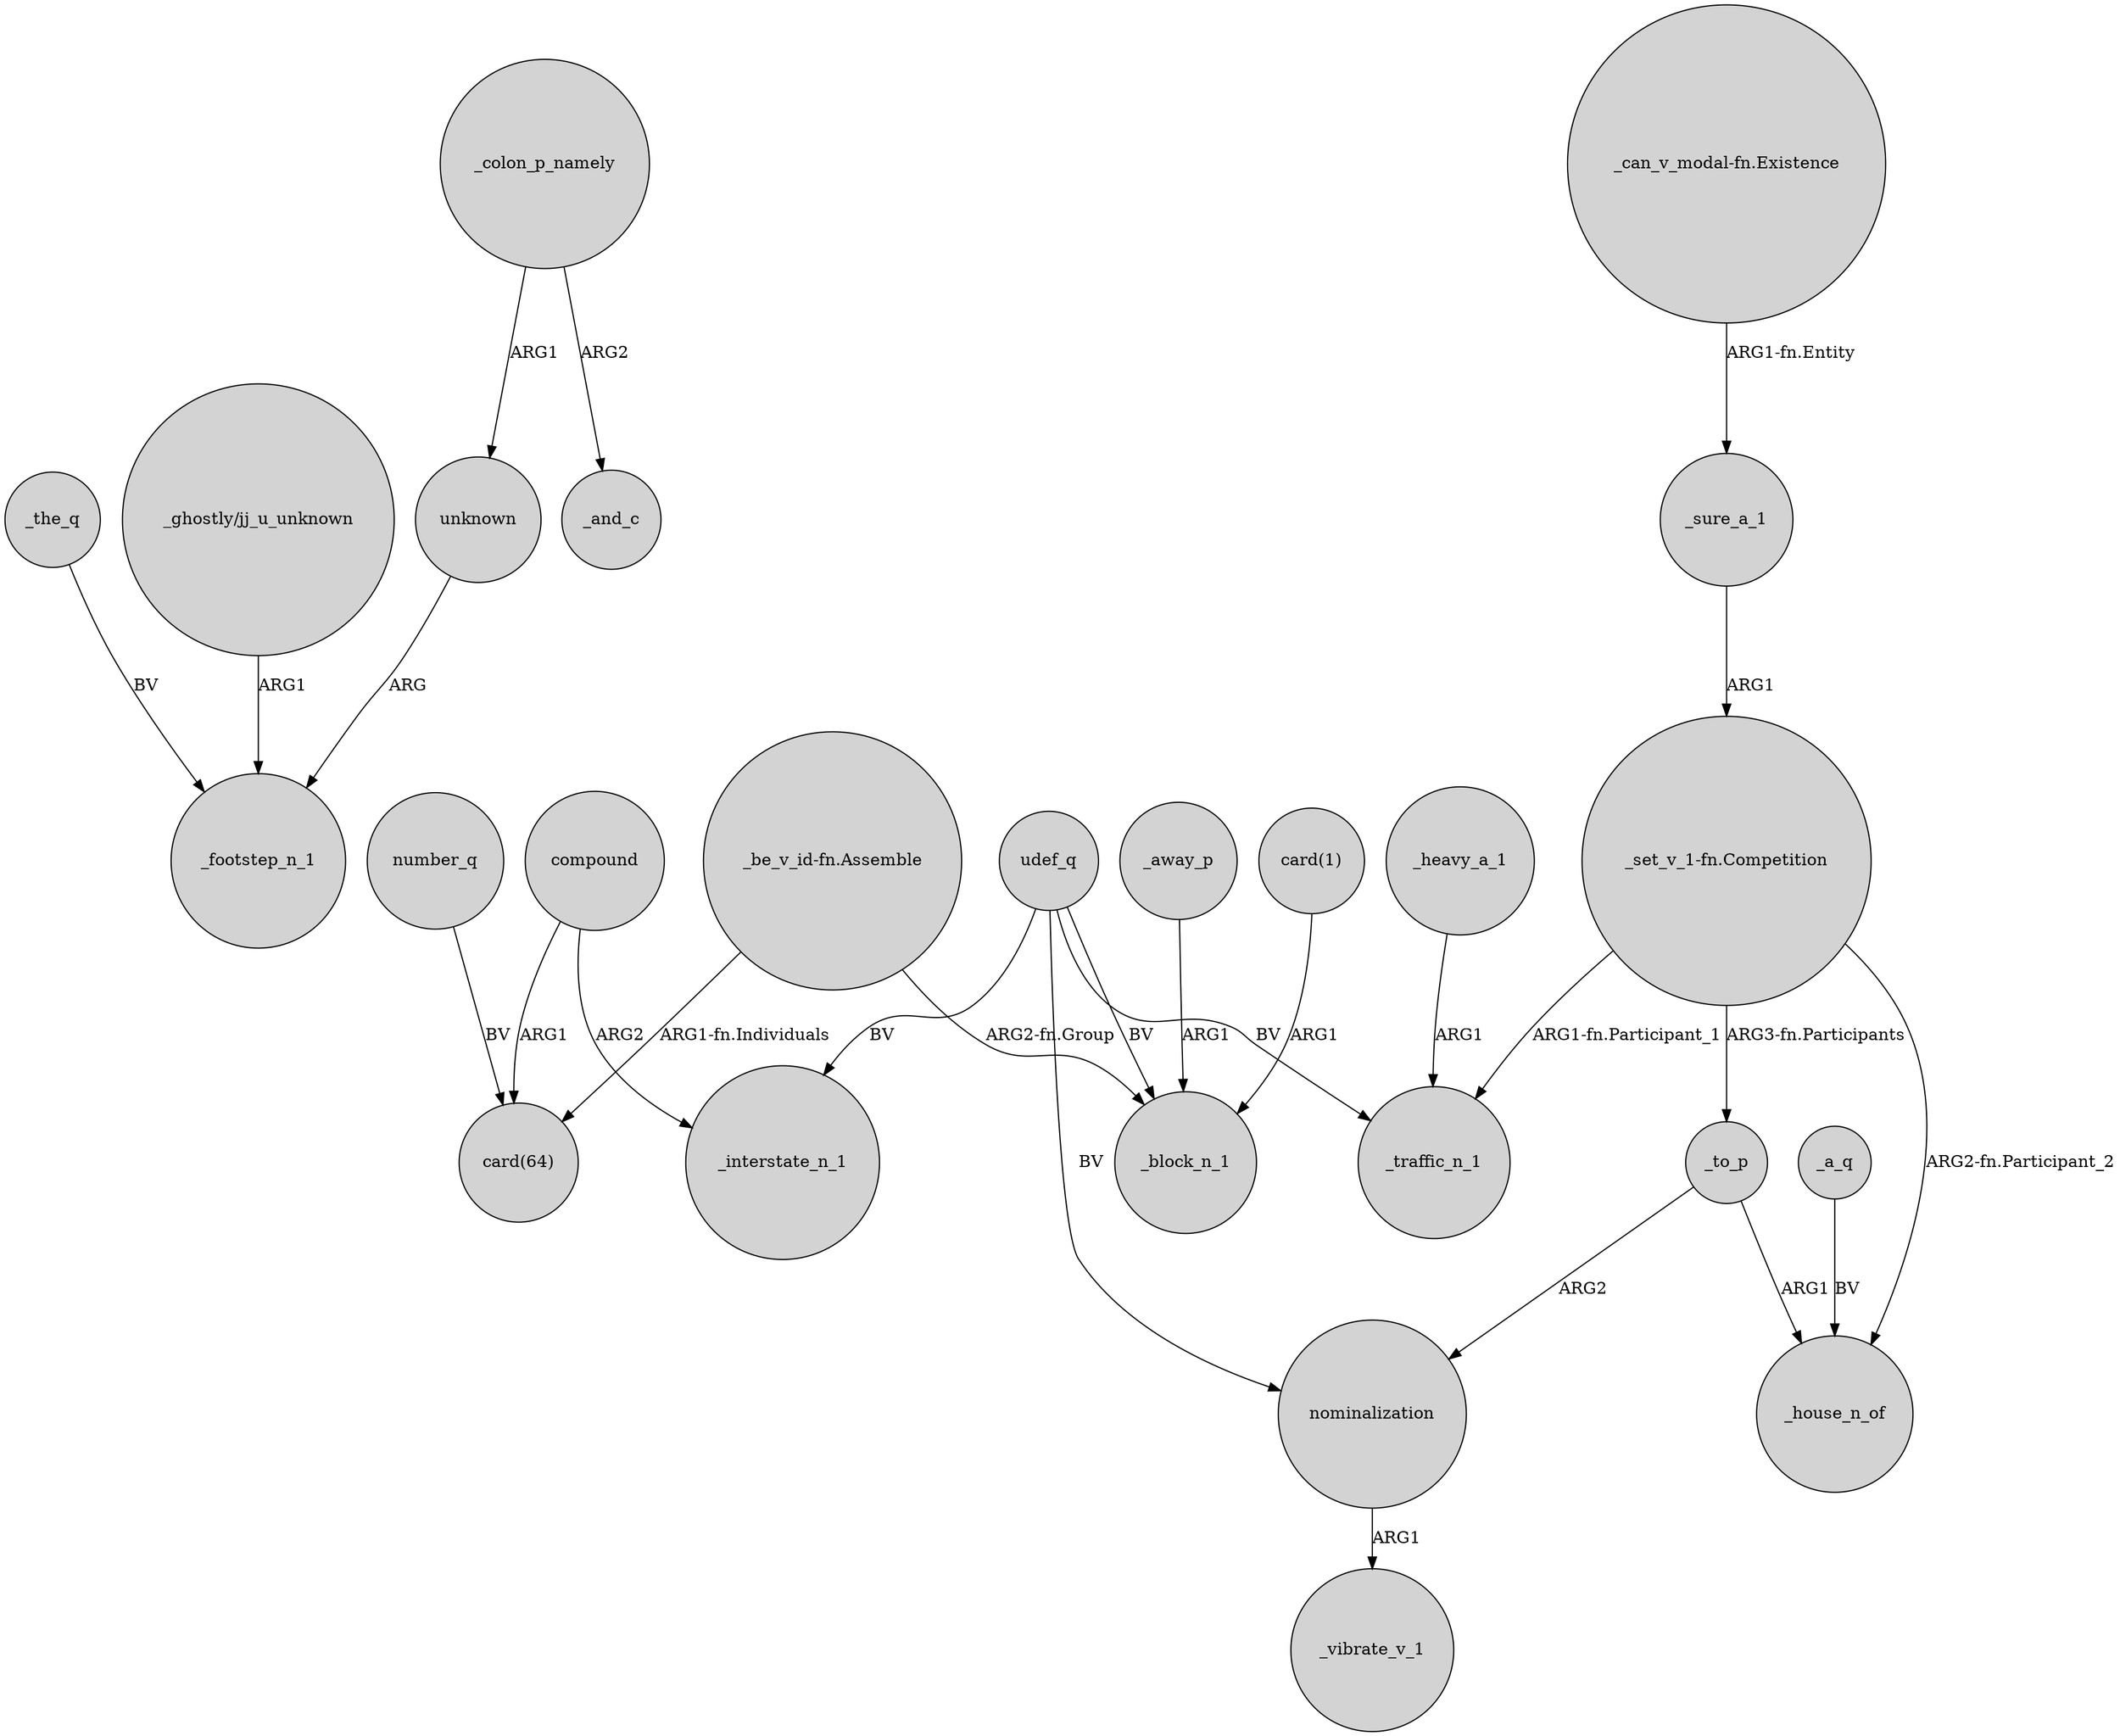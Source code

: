 digraph {
	node [shape=circle style=filled]
	unknown -> _footstep_n_1 [label=ARG]
	udef_q -> _interstate_n_1 [label=BV]
	_sure_a_1 -> "_set_v_1-fn.Competition" [label=ARG1]
	"_be_v_id-fn.Assemble" -> _block_n_1 [label="ARG2-fn.Group"]
	udef_q -> _traffic_n_1 [label=BV]
	udef_q -> nominalization [label=BV]
	_the_q -> _footstep_n_1 [label=BV]
	"_ghostly/jj_u_unknown" -> _footstep_n_1 [label=ARG1]
	"_can_v_modal-fn.Existence" -> _sure_a_1 [label="ARG1-fn.Entity"]
	_heavy_a_1 -> _traffic_n_1 [label=ARG1]
	_to_p -> nominalization [label=ARG2]
	_colon_p_namely -> _and_c [label=ARG2]
	compound -> _interstate_n_1 [label=ARG2]
	udef_q -> _block_n_1 [label=BV]
	"_be_v_id-fn.Assemble" -> "card(64)" [label="ARG1-fn.Individuals"]
	"_set_v_1-fn.Competition" -> _traffic_n_1 [label="ARG1-fn.Participant_1"]
	_away_p -> _block_n_1 [label=ARG1]
	_a_q -> _house_n_of [label=BV]
	_to_p -> _house_n_of [label=ARG1]
	_colon_p_namely -> unknown [label=ARG1]
	nominalization -> _vibrate_v_1 [label=ARG1]
	"card(1)" -> _block_n_1 [label=ARG1]
	number_q -> "card(64)" [label=BV]
	"_set_v_1-fn.Competition" -> _house_n_of [label="ARG2-fn.Participant_2"]
	"_set_v_1-fn.Competition" -> _to_p [label="ARG3-fn.Participants"]
	compound -> "card(64)" [label=ARG1]
}
